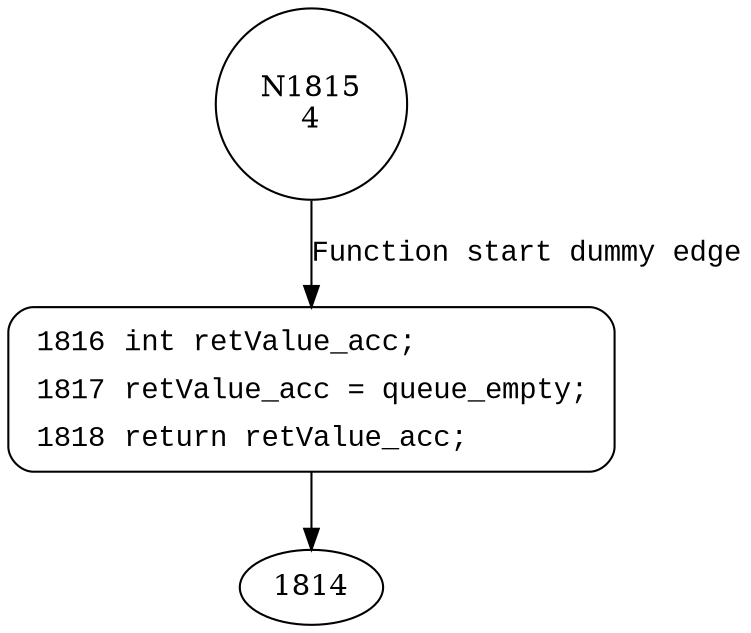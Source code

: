 digraph is_queue_empty {
1815 [shape="circle" label="N1815\n4"]
1816 [shape="circle" label="N1816\n3"]
1816 [style="filled,bold" penwidth="1" fillcolor="white" fontname="Courier New" shape="Mrecord" label=<<table border="0" cellborder="0" cellpadding="3" bgcolor="white"><tr><td align="right">1816</td><td align="left">int retValue_acc;</td></tr><tr><td align="right">1817</td><td align="left">retValue_acc = queue_empty;</td></tr><tr><td align="right">1818</td><td align="left">return retValue_acc;</td></tr></table>>]
1816 -> 1814[label=""]
1815 -> 1816 [label="Function start dummy edge" fontname="Courier New"]
}